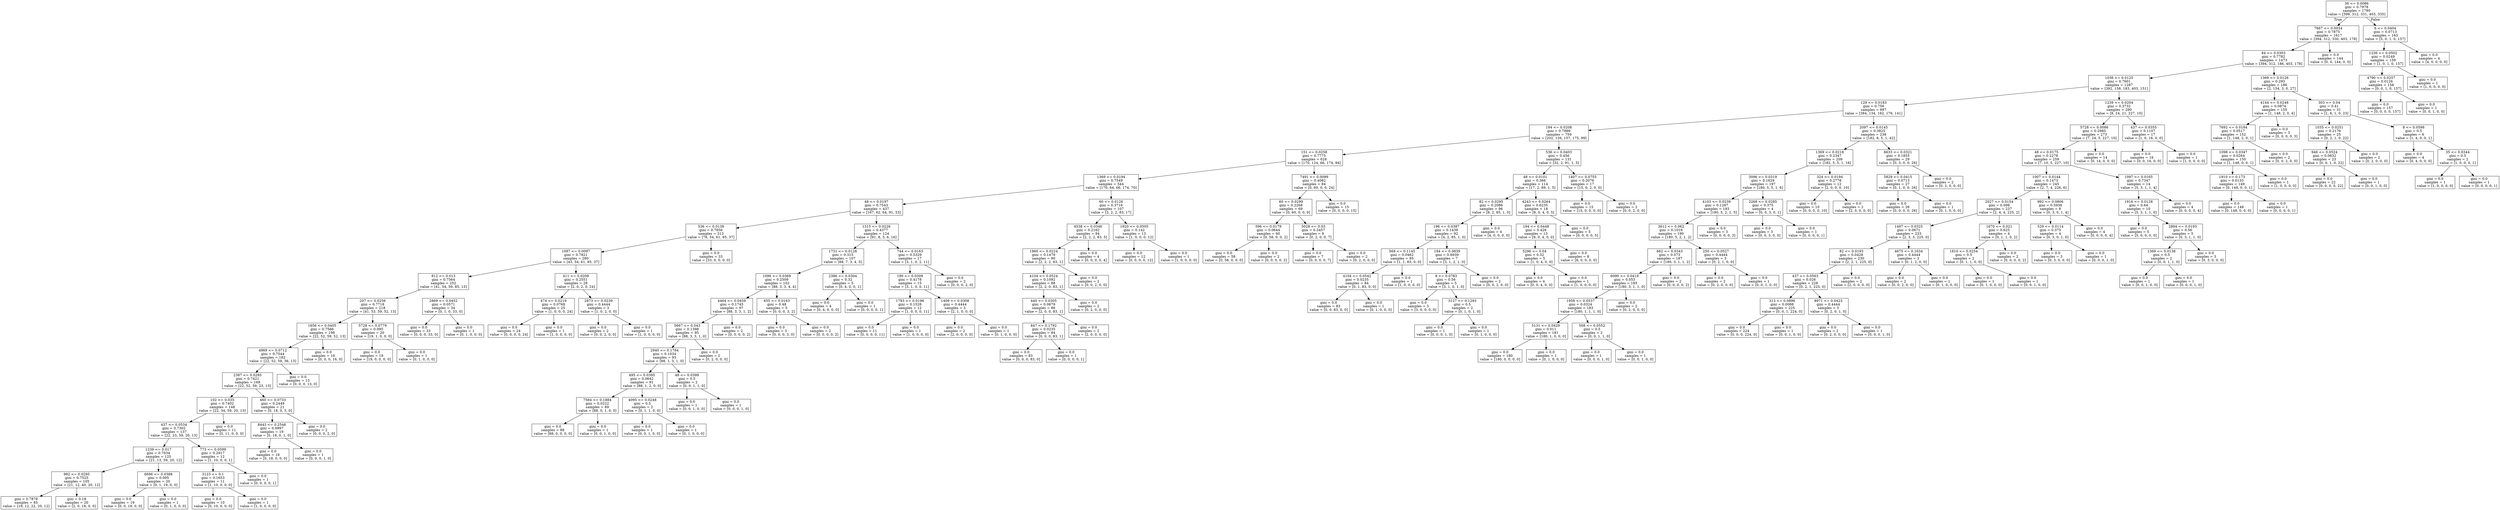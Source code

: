 digraph Tree {
node [shape=box] ;
0 [label="36 <= 0.0086\ngini = 0.7978\nsamples = 1780\nvalue = [399, 312, 331, 403, 335]"] ;
1 [label="7667 <= 0.0034\ngini = 0.7875\nsamples = 1617\nvalue = [394, 312, 330, 403, 178]"] ;
0 -> 1 [labeldistance=2.5, labelangle=45, headlabel="True"] ;
2 [label="84 <= 0.0303\ngini = 0.7782\nsamples = 1473\nvalue = [394, 312, 186, 403, 178]"] ;
1 -> 2 ;
3 [label="1036 <= 0.0125\ngini = 0.7601\nsamples = 1287\nvalue = [392, 158, 183, 403, 151]"] ;
2 -> 3 ;
4 [label="129 <= 0.0183\ngini = 0.756\nsamples = 997\nvalue = [384, 134, 162, 176, 141]"] ;
3 -> 4 ;
5 [label="194 <= 0.0208\ngini = 0.7886\nsamples = 759\nvalue = [202, 126, 157, 175, 99]"] ;
4 -> 5 ;
6 [label="151 <= 0.0258\ngini = 0.7775\nsamples = 628\nvalue = [170, 124, 66, 174, 94]"] ;
5 -> 6 ;
7 [label="1369 <= 0.0194\ngini = 0.7549\nsamples = 544\nvalue = [170, 64, 66, 174, 70]"] ;
6 -> 7 ;
8 [label="48 <= 0.0197\ngini = 0.7543\nsamples = 437\nvalue = [167, 62, 64, 91, 53]"] ;
7 -> 8 ;
9 [label="536 <= 0.0138\ngini = 0.7856\nsamples = 313\nvalue = [76, 54, 61, 85, 37]"] ;
8 -> 9 ;
10 [label="1097 <= 0.0097\ngini = 0.7821\nsamples = 280\nvalue = [43, 54, 61, 85, 37]"] ;
9 -> 10 ;
11 [label="812 <= 0.013\ngini = 0.7564\nsamples = 252\nvalue = [41, 54, 59, 85, 13]"] ;
10 -> 11 ;
12 [label="207 <= 0.0256\ngini = 0.7718\nsamples = 218\nvalue = [41, 53, 59, 52, 13]"] ;
11 -> 12 ;
13 [label="1656 <= 0.0405\ngini = 0.7566\nsamples = 198\nvalue = [22, 52, 59, 52, 13]"] ;
12 -> 13 ;
14 [label="4969 <= 0.0712\ngini = 0.7544\nsamples = 182\nvalue = [22, 52, 59, 36, 13]"] ;
13 -> 14 ;
15 [label="2387 <= 0.0285\ngini = 0.7421\nsamples = 169\nvalue = [22, 52, 59, 23, 13]"] ;
14 -> 15 ;
16 [label="102 <= 0.035\ngini = 0.7402\nsamples = 148\nvalue = [22, 34, 59, 20, 13]"] ;
15 -> 16 ;
17 [label="437 <= 0.0534\ngini = 0.7302\nsamples = 137\nvalue = [22, 23, 59, 20, 13]"] ;
16 -> 17 ;
18 [label="1239 <= 0.017\ngini = 0.7034\nsamples = 125\nvalue = [21, 13, 59, 20, 12]"] ;
17 -> 18 ;
19 [label="982 <= 0.0295\ngini = 0.7525\nsamples = 105\nvalue = [21, 12, 40, 20, 12]"] ;
18 -> 19 ;
20 [label="gini = 0.7878\nsamples = 85\nvalue = [19, 12, 22, 20, 12]"] ;
19 -> 20 ;
21 [label="gini = 0.18\nsamples = 20\nvalue = [2, 0, 18, 0, 0]"] ;
19 -> 21 ;
22 [label="6696 <= 0.0388\ngini = 0.095\nsamples = 20\nvalue = [0, 1, 19, 0, 0]"] ;
18 -> 22 ;
23 [label="gini = 0.0\nsamples = 19\nvalue = [0, 0, 19, 0, 0]"] ;
22 -> 23 ;
24 [label="gini = 0.0\nsamples = 1\nvalue = [0, 1, 0, 0, 0]"] ;
22 -> 24 ;
25 [label="773 <= 0.0599\ngini = 0.2917\nsamples = 12\nvalue = [1, 10, 0, 0, 1]"] ;
17 -> 25 ;
26 [label="3123 <= 0.1\ngini = 0.1653\nsamples = 11\nvalue = [1, 10, 0, 0, 0]"] ;
25 -> 26 ;
27 [label="gini = 0.0\nsamples = 10\nvalue = [0, 10, 0, 0, 0]"] ;
26 -> 27 ;
28 [label="gini = 0.0\nsamples = 1\nvalue = [1, 0, 0, 0, 0]"] ;
26 -> 28 ;
29 [label="gini = 0.0\nsamples = 1\nvalue = [0, 0, 0, 0, 1]"] ;
25 -> 29 ;
30 [label="gini = 0.0\nsamples = 11\nvalue = [0, 11, 0, 0, 0]"] ;
16 -> 30 ;
31 [label="460 <= 0.0733\ngini = 0.2449\nsamples = 21\nvalue = [0, 18, 0, 3, 0]"] ;
15 -> 31 ;
32 [label="8443 <= 0.2546\ngini = 0.0997\nsamples = 19\nvalue = [0, 18, 0, 1, 0]"] ;
31 -> 32 ;
33 [label="gini = 0.0\nsamples = 18\nvalue = [0, 18, 0, 0, 0]"] ;
32 -> 33 ;
34 [label="gini = 0.0\nsamples = 1\nvalue = [0, 0, 0, 1, 0]"] ;
32 -> 34 ;
35 [label="gini = 0.0\nsamples = 2\nvalue = [0, 0, 0, 2, 0]"] ;
31 -> 35 ;
36 [label="gini = 0.0\nsamples = 13\nvalue = [0, 0, 0, 13, 0]"] ;
14 -> 36 ;
37 [label="gini = 0.0\nsamples = 16\nvalue = [0, 0, 0, 16, 0]"] ;
13 -> 37 ;
38 [label="5728 <= 0.0779\ngini = 0.095\nsamples = 20\nvalue = [19, 1, 0, 0, 0]"] ;
12 -> 38 ;
39 [label="gini = 0.0\nsamples = 19\nvalue = [19, 0, 0, 0, 0]"] ;
38 -> 39 ;
40 [label="gini = 0.0\nsamples = 1\nvalue = [0, 1, 0, 0, 0]"] ;
38 -> 40 ;
41 [label="2869 <= 0.0452\ngini = 0.0571\nsamples = 34\nvalue = [0, 1, 0, 33, 0]"] ;
11 -> 41 ;
42 [label="gini = 0.0\nsamples = 33\nvalue = [0, 0, 0, 33, 0]"] ;
41 -> 42 ;
43 [label="gini = 0.0\nsamples = 1\nvalue = [0, 1, 0, 0, 0]"] ;
41 -> 43 ;
44 [label="411 <= 0.0209\ngini = 0.2551\nsamples = 28\nvalue = [2, 0, 2, 0, 24]"] ;
10 -> 44 ;
45 [label="474 <= 0.0219\ngini = 0.0768\nsamples = 25\nvalue = [1, 0, 0, 0, 24]"] ;
44 -> 45 ;
46 [label="gini = 0.0\nsamples = 24\nvalue = [0, 0, 0, 0, 24]"] ;
45 -> 46 ;
47 [label="gini = 0.0\nsamples = 1\nvalue = [1, 0, 0, 0, 0]"] ;
45 -> 47 ;
48 [label="2873 <= 0.0239\ngini = 0.4444\nsamples = 3\nvalue = [1, 0, 2, 0, 0]"] ;
44 -> 48 ;
49 [label="gini = 0.0\nsamples = 2\nvalue = [0, 0, 2, 0, 0]"] ;
48 -> 49 ;
50 [label="gini = 0.0\nsamples = 1\nvalue = [1, 0, 0, 0, 0]"] ;
48 -> 50 ;
51 [label="gini = 0.0\nsamples = 33\nvalue = [33, 0, 0, 0, 0]"] ;
9 -> 51 ;
52 [label="1315 <= 0.0226\ngini = 0.4377\nsamples = 124\nvalue = [91, 8, 3, 6, 16]"] ;
8 -> 52 ;
53 [label="1731 <= 0.0128\ngini = 0.315\nsamples = 107\nvalue = [88, 7, 3, 4, 5]"] ;
52 -> 53 ;
54 [label="1096 <= 0.0369\ngini = 0.2509\nsamples = 102\nvalue = [88, 3, 3, 4, 4]"] ;
53 -> 54 ;
55 [label="4464 <= 0.0459\ngini = 0.1745\nsamples = 97\nvalue = [88, 3, 3, 1, 2]"] ;
54 -> 55 ;
56 [label="5667 <= 0.043\ngini = 0.1398\nsamples = 95\nvalue = [88, 3, 3, 1, 0]"] ;
55 -> 56 ;
57 [label="2940 <= 0.1784\ngini = 0.1034\nsamples = 93\nvalue = [88, 1, 3, 1, 0]"] ;
56 -> 57 ;
58 [label="495 <= 0.0395\ngini = 0.0642\nsamples = 91\nvalue = [88, 1, 2, 0, 0]"] ;
57 -> 58 ;
59 [label="7564 <= 0.1884\ngini = 0.0222\nsamples = 89\nvalue = [88, 0, 1, 0, 0]"] ;
58 -> 59 ;
60 [label="gini = 0.0\nsamples = 88\nvalue = [88, 0, 0, 0, 0]"] ;
59 -> 60 ;
61 [label="gini = 0.0\nsamples = 1\nvalue = [0, 0, 1, 0, 0]"] ;
59 -> 61 ;
62 [label="4095 <= 0.0248\ngini = 0.5\nsamples = 2\nvalue = [0, 1, 1, 0, 0]"] ;
58 -> 62 ;
63 [label="gini = 0.0\nsamples = 1\nvalue = [0, 0, 1, 0, 0]"] ;
62 -> 63 ;
64 [label="gini = 0.0\nsamples = 1\nvalue = [0, 1, 0, 0, 0]"] ;
62 -> 64 ;
65 [label="48 <= 0.0399\ngini = 0.5\nsamples = 2\nvalue = [0, 0, 1, 1, 0]"] ;
57 -> 65 ;
66 [label="gini = 0.0\nsamples = 1\nvalue = [0, 0, 1, 0, 0]"] ;
65 -> 66 ;
67 [label="gini = 0.0\nsamples = 1\nvalue = [0, 0, 0, 1, 0]"] ;
65 -> 67 ;
68 [label="gini = 0.0\nsamples = 2\nvalue = [0, 2, 0, 0, 0]"] ;
56 -> 68 ;
69 [label="gini = 0.0\nsamples = 2\nvalue = [0, 0, 0, 0, 2]"] ;
55 -> 69 ;
70 [label="655 <= 0.0163\ngini = 0.48\nsamples = 5\nvalue = [0, 0, 0, 3, 2]"] ;
54 -> 70 ;
71 [label="gini = 0.0\nsamples = 3\nvalue = [0, 0, 0, 3, 0]"] ;
70 -> 71 ;
72 [label="gini = 0.0\nsamples = 2\nvalue = [0, 0, 0, 0, 2]"] ;
70 -> 72 ;
73 [label="2386 <= 0.0304\ngini = 0.32\nsamples = 5\nvalue = [0, 4, 0, 0, 1]"] ;
53 -> 73 ;
74 [label="gini = 0.0\nsamples = 4\nvalue = [0, 4, 0, 0, 0]"] ;
73 -> 74 ;
75 [label="gini = 0.0\nsamples = 1\nvalue = [0, 0, 0, 0, 1]"] ;
73 -> 75 ;
76 [label="744 <= 0.0163\ngini = 0.5329\nsamples = 17\nvalue = [3, 1, 0, 2, 11]"] ;
52 -> 76 ;
77 [label="190 <= 0.0309\ngini = 0.4178\nsamples = 15\nvalue = [3, 1, 0, 0, 11]"] ;
76 -> 77 ;
78 [label="1793 <= 0.0196\ngini = 0.1528\nsamples = 12\nvalue = [1, 0, 0, 0, 11]"] ;
77 -> 78 ;
79 [label="gini = 0.0\nsamples = 11\nvalue = [0, 0, 0, 0, 11]"] ;
78 -> 79 ;
80 [label="gini = 0.0\nsamples = 1\nvalue = [1, 0, 0, 0, 0]"] ;
78 -> 80 ;
81 [label="1409 <= 0.0308\ngini = 0.4444\nsamples = 3\nvalue = [2, 1, 0, 0, 0]"] ;
77 -> 81 ;
82 [label="gini = 0.0\nsamples = 2\nvalue = [2, 0, 0, 0, 0]"] ;
81 -> 82 ;
83 [label="gini = 0.0\nsamples = 1\nvalue = [0, 1, 0, 0, 0]"] ;
81 -> 83 ;
84 [label="gini = 0.0\nsamples = 2\nvalue = [0, 0, 0, 2, 0]"] ;
76 -> 84 ;
85 [label="60 <= 0.0126\ngini = 0.3716\nsamples = 107\nvalue = [3, 2, 2, 83, 17]"] ;
7 -> 85 ;
86 [label="4538 <= 0.0346\ngini = 0.2162\nsamples = 94\nvalue = [2, 2, 2, 83, 5]"] ;
85 -> 86 ;
87 [label="1960 <= 0.0224\ngini = 0.1479\nsamples = 90\nvalue = [2, 2, 2, 83, 1]"] ;
86 -> 87 ;
88 [label="4104 <= 0.0524\ngini = 0.1092\nsamples = 88\nvalue = [2, 2, 0, 83, 1]"] ;
87 -> 88 ;
89 [label="440 <= 0.0305\ngini = 0.0679\nsamples = 86\nvalue = [2, 0, 0, 83, 1]"] ;
88 -> 89 ;
90 [label="847 <= 0.1792\ngini = 0.0235\nsamples = 84\nvalue = [0, 0, 0, 83, 1]"] ;
89 -> 90 ;
91 [label="gini = 0.0\nsamples = 83\nvalue = [0, 0, 0, 83, 0]"] ;
90 -> 91 ;
92 [label="gini = 0.0\nsamples = 1\nvalue = [0, 0, 0, 0, 1]"] ;
90 -> 92 ;
93 [label="gini = 0.0\nsamples = 2\nvalue = [2, 0, 0, 0, 0]"] ;
89 -> 93 ;
94 [label="gini = 0.0\nsamples = 2\nvalue = [0, 2, 0, 0, 0]"] ;
88 -> 94 ;
95 [label="gini = 0.0\nsamples = 2\nvalue = [0, 0, 2, 0, 0]"] ;
87 -> 95 ;
96 [label="gini = 0.0\nsamples = 4\nvalue = [0, 0, 0, 0, 4]"] ;
86 -> 96 ;
97 [label="1920 <= 0.0505\ngini = 0.142\nsamples = 13\nvalue = [1, 0, 0, 0, 12]"] ;
85 -> 97 ;
98 [label="gini = 0.0\nsamples = 12\nvalue = [0, 0, 0, 0, 12]"] ;
97 -> 98 ;
99 [label="gini = 0.0\nsamples = 1\nvalue = [1, 0, 0, 0, 0]"] ;
97 -> 99 ;
100 [label="7491 <= 0.0099\ngini = 0.4082\nsamples = 84\nvalue = [0, 60, 0, 0, 24]"] ;
6 -> 100 ;
101 [label="60 <= 0.0299\ngini = 0.2268\nsamples = 69\nvalue = [0, 60, 0, 0, 9]"] ;
100 -> 101 ;
102 [label="596 <= 0.0179\ngini = 0.0644\nsamples = 60\nvalue = [0, 58, 0, 0, 2]"] ;
101 -> 102 ;
103 [label="gini = 0.0\nsamples = 58\nvalue = [0, 58, 0, 0, 0]"] ;
102 -> 103 ;
104 [label="gini = 0.0\nsamples = 2\nvalue = [0, 0, 0, 0, 2]"] ;
102 -> 104 ;
105 [label="5028 <= 0.03\ngini = 0.3457\nsamples = 9\nvalue = [0, 2, 0, 0, 7]"] ;
101 -> 105 ;
106 [label="gini = 0.0\nsamples = 7\nvalue = [0, 0, 0, 0, 7]"] ;
105 -> 106 ;
107 [label="gini = 0.0\nsamples = 2\nvalue = [0, 2, 0, 0, 0]"] ;
105 -> 107 ;
108 [label="gini = 0.0\nsamples = 15\nvalue = [0, 0, 0, 0, 15]"] ;
100 -> 108 ;
109 [label="536 <= 0.0403\ngini = 0.456\nsamples = 131\nvalue = [32, 2, 91, 1, 5]"] ;
5 -> 109 ;
110 [label="48 <= 0.0101\ngini = 0.366\nsamples = 114\nvalue = [17, 2, 89, 1, 5]"] ;
109 -> 110 ;
111 [label="82 <= 0.0295\ngini = 0.2086\nsamples = 96\nvalue = [8, 2, 85, 1, 0]"] ;
110 -> 111 ;
112 [label="196 <= 0.0387\ngini = 0.1439\nsamples = 92\nvalue = [4, 2, 85, 1, 0]"] ;
111 -> 112 ;
113 [label="569 <= 0.1145\ngini = 0.0462\nsamples = 85\nvalue = [1, 1, 83, 0, 0]"] ;
112 -> 113 ;
114 [label="4104 <= 0.0542\ngini = 0.0235\nsamples = 84\nvalue = [0, 1, 83, 0, 0]"] ;
113 -> 114 ;
115 [label="gini = 0.0\nsamples = 83\nvalue = [0, 0, 83, 0, 0]"] ;
114 -> 115 ;
116 [label="gini = 0.0\nsamples = 1\nvalue = [0, 1, 0, 0, 0]"] ;
114 -> 116 ;
117 [label="gini = 0.0\nsamples = 1\nvalue = [1, 0, 0, 0, 0]"] ;
113 -> 117 ;
118 [label="194 <= 0.0839\ngini = 0.6939\nsamples = 7\nvalue = [3, 1, 2, 1, 0]"] ;
112 -> 118 ;
119 [label="8 <= 0.0783\ngini = 0.56\nsamples = 5\nvalue = [3, 1, 0, 1, 0]"] ;
118 -> 119 ;
120 [label="gini = 0.0\nsamples = 3\nvalue = [3, 0, 0, 0, 0]"] ;
119 -> 120 ;
121 [label="3127 <= 0.1293\ngini = 0.5\nsamples = 2\nvalue = [0, 1, 0, 1, 0]"] ;
119 -> 121 ;
122 [label="gini = 0.0\nsamples = 1\nvalue = [0, 0, 0, 1, 0]"] ;
121 -> 122 ;
123 [label="gini = 0.0\nsamples = 1\nvalue = [0, 1, 0, 0, 0]"] ;
121 -> 123 ;
124 [label="gini = 0.0\nsamples = 2\nvalue = [0, 0, 2, 0, 0]"] ;
118 -> 124 ;
125 [label="gini = 0.0\nsamples = 4\nvalue = [4, 0, 0, 0, 0]"] ;
111 -> 125 ;
126 [label="4243 <= 0.0264\ngini = 0.6235\nsamples = 18\nvalue = [9, 0, 4, 0, 5]"] ;
110 -> 126 ;
127 [label="194 <= 0.0448\ngini = 0.426\nsamples = 13\nvalue = [9, 0, 4, 0, 0]"] ;
126 -> 127 ;
128 [label="5296 <= 0.04\ngini = 0.32\nsamples = 5\nvalue = [1, 0, 4, 0, 0]"] ;
127 -> 128 ;
129 [label="gini = 0.0\nsamples = 4\nvalue = [0, 0, 4, 0, 0]"] ;
128 -> 129 ;
130 [label="gini = 0.0\nsamples = 1\nvalue = [1, 0, 0, 0, 0]"] ;
128 -> 130 ;
131 [label="gini = 0.0\nsamples = 8\nvalue = [8, 0, 0, 0, 0]"] ;
127 -> 131 ;
132 [label="gini = 0.0\nsamples = 5\nvalue = [0, 0, 0, 0, 5]"] ;
126 -> 132 ;
133 [label="1407 <= 0.0755\ngini = 0.2076\nsamples = 17\nvalue = [15, 0, 2, 0, 0]"] ;
109 -> 133 ;
134 [label="gini = 0.0\nsamples = 15\nvalue = [15, 0, 0, 0, 0]"] ;
133 -> 134 ;
135 [label="gini = 0.0\nsamples = 2\nvalue = [0, 0, 2, 0, 0]"] ;
133 -> 135 ;
136 [label="2097 <= 0.0145\ngini = 0.3825\nsamples = 238\nvalue = [182, 8, 5, 1, 42]"] ;
4 -> 136 ;
137 [label="1369 <= 0.0218\ngini = 0.2347\nsamples = 209\nvalue = [182, 5, 5, 1, 16]"] ;
136 -> 137 ;
138 [label="3096 <= 0.0319\ngini = 0.1629\nsamples = 197\nvalue = [180, 5, 5, 1, 6]"] ;
137 -> 138 ;
139 [label="4103 <= 0.0239\ngini = 0.1287\nsamples = 193\nvalue = [180, 5, 2, 1, 5]"] ;
138 -> 139 ;
140 [label="3612 <= 0.062\ngini = 0.1016\nsamples = 190\nvalue = [180, 5, 2, 1, 2]"] ;
139 -> 140 ;
141 [label="662 <= 0.0343\ngini = 0.073\nsamples = 187\nvalue = [180, 3, 1, 1, 2]"] ;
140 -> 141 ;
142 [label="6090 <= 0.0419\ngini = 0.053\nsamples = 185\nvalue = [180, 3, 1, 1, 0]"] ;
141 -> 142 ;
143 [label="1958 <= 0.0537\ngini = 0.0324\nsamples = 183\nvalue = [180, 1, 1, 1, 0]"] ;
142 -> 143 ;
144 [label="5131 <= 0.0429\ngini = 0.011\nsamples = 181\nvalue = [180, 1, 0, 0, 0]"] ;
143 -> 144 ;
145 [label="gini = 0.0\nsamples = 180\nvalue = [180, 0, 0, 0, 0]"] ;
144 -> 145 ;
146 [label="gini = 0.0\nsamples = 1\nvalue = [0, 1, 0, 0, 0]"] ;
144 -> 146 ;
147 [label="508 <= 0.0552\ngini = 0.5\nsamples = 2\nvalue = [0, 0, 1, 1, 0]"] ;
143 -> 147 ;
148 [label="gini = 0.0\nsamples = 1\nvalue = [0, 0, 0, 1, 0]"] ;
147 -> 148 ;
149 [label="gini = 0.0\nsamples = 1\nvalue = [0, 0, 1, 0, 0]"] ;
147 -> 149 ;
150 [label="gini = 0.0\nsamples = 2\nvalue = [0, 2, 0, 0, 0]"] ;
142 -> 150 ;
151 [label="gini = 0.0\nsamples = 2\nvalue = [0, 0, 0, 0, 2]"] ;
141 -> 151 ;
152 [label="250 <= 0.0527\ngini = 0.4444\nsamples = 3\nvalue = [0, 2, 1, 0, 0]"] ;
140 -> 152 ;
153 [label="gini = 0.0\nsamples = 2\nvalue = [0, 2, 0, 0, 0]"] ;
152 -> 153 ;
154 [label="gini = 0.0\nsamples = 1\nvalue = [0, 0, 1, 0, 0]"] ;
152 -> 154 ;
155 [label="gini = 0.0\nsamples = 3\nvalue = [0, 0, 0, 0, 3]"] ;
139 -> 155 ;
156 [label="2268 <= 0.0285\ngini = 0.375\nsamples = 4\nvalue = [0, 0, 3, 0, 1]"] ;
138 -> 156 ;
157 [label="gini = 0.0\nsamples = 3\nvalue = [0, 0, 3, 0, 0]"] ;
156 -> 157 ;
158 [label="gini = 0.0\nsamples = 1\nvalue = [0, 0, 0, 0, 1]"] ;
156 -> 158 ;
159 [label="324 <= 0.0194\ngini = 0.2778\nsamples = 12\nvalue = [2, 0, 0, 0, 10]"] ;
137 -> 159 ;
160 [label="gini = 0.0\nsamples = 10\nvalue = [0, 0, 0, 0, 10]"] ;
159 -> 160 ;
161 [label="gini = 0.0\nsamples = 2\nvalue = [2, 0, 0, 0, 0]"] ;
159 -> 161 ;
162 [label="6633 <= 0.0321\ngini = 0.1855\nsamples = 29\nvalue = [0, 3, 0, 0, 26]"] ;
136 -> 162 ;
163 [label="5829 <= 0.0415\ngini = 0.0713\nsamples = 27\nvalue = [0, 1, 0, 0, 26]"] ;
162 -> 163 ;
164 [label="gini = 0.0\nsamples = 26\nvalue = [0, 0, 0, 0, 26]"] ;
163 -> 164 ;
165 [label="gini = 0.0\nsamples = 1\nvalue = [0, 1, 0, 0, 0]"] ;
163 -> 165 ;
166 [label="gini = 0.0\nsamples = 2\nvalue = [0, 2, 0, 0, 0]"] ;
162 -> 166 ;
167 [label="1239 <= 0.0204\ngini = 0.3732\nsamples = 290\nvalue = [8, 24, 21, 227, 10]"] ;
3 -> 167 ;
168 [label="5728 <= 0.0086\ngini = 0.2985\nsamples = 273\nvalue = [7, 24, 5, 227, 10]"] ;
167 -> 168 ;
169 [label="48 <= 0.0175\ngini = 0.2278\nsamples = 259\nvalue = [7, 10, 5, 227, 10]"] ;
168 -> 169 ;
170 [label="1007 <= 0.0144\ngini = 0.1473\nsamples = 245\nvalue = [2, 7, 4, 226, 6]"] ;
169 -> 170 ;
171 [label="2027 <= 0.0154\ngini = 0.098\nsamples = 237\nvalue = [2, 4, 4, 225, 2]"] ;
170 -> 171 ;
172 [label="1497 <= 0.0325\ngini = 0.0671\nsamples = 233\nvalue = [2, 3, 3, 225, 0]"] ;
171 -> 172 ;
173 [label="82 <= 0.0193\ngini = 0.0428\nsamples = 230\nvalue = [2, 2, 1, 225, 0]"] ;
172 -> 173 ;
174 [label="437 <= 0.0563\ngini = 0.026\nsamples = 228\nvalue = [0, 2, 1, 225, 0]"] ;
173 -> 174 ;
175 [label="313 <= 0.0896\ngini = 0.0088\nsamples = 225\nvalue = [0, 0, 1, 224, 0]"] ;
174 -> 175 ;
176 [label="gini = 0.0\nsamples = 224\nvalue = [0, 0, 0, 224, 0]"] ;
175 -> 176 ;
177 [label="gini = 0.0\nsamples = 1\nvalue = [0, 0, 1, 0, 0]"] ;
175 -> 177 ;
178 [label="8971 <= 0.0423\ngini = 0.4444\nsamples = 3\nvalue = [0, 2, 0, 1, 0]"] ;
174 -> 178 ;
179 [label="gini = 0.0\nsamples = 2\nvalue = [0, 2, 0, 0, 0]"] ;
178 -> 179 ;
180 [label="gini = 0.0\nsamples = 1\nvalue = [0, 0, 0, 1, 0]"] ;
178 -> 180 ;
181 [label="gini = 0.0\nsamples = 2\nvalue = [2, 0, 0, 0, 0]"] ;
173 -> 181 ;
182 [label="4675 <= 0.1634\ngini = 0.4444\nsamples = 3\nvalue = [0, 1, 2, 0, 0]"] ;
172 -> 182 ;
183 [label="gini = 0.0\nsamples = 2\nvalue = [0, 0, 2, 0, 0]"] ;
182 -> 183 ;
184 [label="gini = 0.0\nsamples = 1\nvalue = [0, 1, 0, 0, 0]"] ;
182 -> 184 ;
185 [label="1670 <= 0.021\ngini = 0.625\nsamples = 4\nvalue = [0, 1, 1, 0, 2]"] ;
171 -> 185 ;
186 [label="1810 <= 0.0254\ngini = 0.5\nsamples = 2\nvalue = [0, 1, 1, 0, 0]"] ;
185 -> 186 ;
187 [label="gini = 0.0\nsamples = 1\nvalue = [0, 1, 0, 0, 0]"] ;
186 -> 187 ;
188 [label="gini = 0.0\nsamples = 1\nvalue = [0, 0, 1, 0, 0]"] ;
186 -> 188 ;
189 [label="gini = 0.0\nsamples = 2\nvalue = [0, 0, 0, 0, 2]"] ;
185 -> 189 ;
190 [label="992 <= 0.0806\ngini = 0.5938\nsamples = 8\nvalue = [0, 3, 0, 1, 4]"] ;
170 -> 190 ;
191 [label="529 <= 0.0114\ngini = 0.375\nsamples = 4\nvalue = [0, 3, 0, 1, 0]"] ;
190 -> 191 ;
192 [label="gini = 0.0\nsamples = 3\nvalue = [0, 3, 0, 0, 0]"] ;
191 -> 192 ;
193 [label="gini = 0.0\nsamples = 1\nvalue = [0, 0, 0, 1, 0]"] ;
191 -> 193 ;
194 [label="gini = 0.0\nsamples = 4\nvalue = [0, 0, 0, 0, 4]"] ;
190 -> 194 ;
195 [label="1097 <= 0.0165\ngini = 0.7347\nsamples = 14\nvalue = [5, 3, 1, 1, 4]"] ;
169 -> 195 ;
196 [label="1916 <= 0.0128\ngini = 0.64\nsamples = 10\nvalue = [5, 3, 1, 1, 0]"] ;
195 -> 196 ;
197 [label="gini = 0.0\nsamples = 5\nvalue = [5, 0, 0, 0, 0]"] ;
196 -> 197 ;
198 [label="2894 <= 0.0193\ngini = 0.56\nsamples = 5\nvalue = [0, 3, 1, 1, 0]"] ;
196 -> 198 ;
199 [label="1369 <= 0.0138\ngini = 0.5\nsamples = 2\nvalue = [0, 0, 1, 1, 0]"] ;
198 -> 199 ;
200 [label="gini = 0.0\nsamples = 1\nvalue = [0, 0, 1, 0, 0]"] ;
199 -> 200 ;
201 [label="gini = 0.0\nsamples = 1\nvalue = [0, 0, 0, 1, 0]"] ;
199 -> 201 ;
202 [label="gini = 0.0\nsamples = 3\nvalue = [0, 3, 0, 0, 0]"] ;
198 -> 202 ;
203 [label="gini = 0.0\nsamples = 4\nvalue = [0, 0, 0, 0, 4]"] ;
195 -> 203 ;
204 [label="gini = 0.0\nsamples = 14\nvalue = [0, 14, 0, 0, 0]"] ;
168 -> 204 ;
205 [label="437 <= 0.0355\ngini = 0.1107\nsamples = 17\nvalue = [1, 0, 16, 0, 0]"] ;
167 -> 205 ;
206 [label="gini = 0.0\nsamples = 16\nvalue = [0, 0, 16, 0, 0]"] ;
205 -> 206 ;
207 [label="gini = 0.0\nsamples = 1\nvalue = [1, 0, 0, 0, 0]"] ;
205 -> 207 ;
208 [label="1369 <= 0.0126\ngini = 0.293\nsamples = 186\nvalue = [2, 154, 3, 0, 27]"] ;
2 -> 208 ;
209 [label="4144 <= 0.0248\ngini = 0.0874\nsamples = 155\nvalue = [1, 148, 2, 0, 4]"] ;
208 -> 209 ;
210 [label="7692 <= 0.0184\ngini = 0.0517\nsamples = 152\nvalue = [1, 148, 2, 0, 1]"] ;
209 -> 210 ;
211 [label="1098 <= 0.0347\ngini = 0.0264\nsamples = 150\nvalue = [1, 148, 0, 0, 1]"] ;
210 -> 211 ;
212 [label="1910 <= 0.173\ngini = 0.0133\nsamples = 149\nvalue = [0, 148, 0, 0, 1]"] ;
211 -> 212 ;
213 [label="gini = 0.0\nsamples = 148\nvalue = [0, 148, 0, 0, 0]"] ;
212 -> 213 ;
214 [label="gini = 0.0\nsamples = 1\nvalue = [0, 0, 0, 0, 1]"] ;
212 -> 214 ;
215 [label="gini = 0.0\nsamples = 1\nvalue = [1, 0, 0, 0, 0]"] ;
211 -> 215 ;
216 [label="gini = 0.0\nsamples = 2\nvalue = [0, 0, 2, 0, 0]"] ;
210 -> 216 ;
217 [label="gini = 0.0\nsamples = 3\nvalue = [0, 0, 0, 0, 3]"] ;
209 -> 217 ;
218 [label="303 <= 0.04\ngini = 0.41\nsamples = 31\nvalue = [1, 6, 1, 0, 23]"] ;
208 -> 218 ;
219 [label="1035 <= 0.0251\ngini = 0.2176\nsamples = 25\nvalue = [0, 2, 1, 0, 22]"] ;
218 -> 219 ;
220 [label="946 <= 0.0524\ngini = 0.0832\nsamples = 23\nvalue = [0, 0, 1, 0, 22]"] ;
219 -> 220 ;
221 [label="gini = 0.0\nsamples = 22\nvalue = [0, 0, 0, 0, 22]"] ;
220 -> 221 ;
222 [label="gini = 0.0\nsamples = 1\nvalue = [0, 0, 1, 0, 0]"] ;
220 -> 222 ;
223 [label="gini = 0.0\nsamples = 2\nvalue = [0, 2, 0, 0, 0]"] ;
219 -> 223 ;
224 [label="8 <= 0.0598\ngini = 0.5\nsamples = 6\nvalue = [1, 4, 0, 0, 1]"] ;
218 -> 224 ;
225 [label="gini = 0.0\nsamples = 4\nvalue = [0, 4, 0, 0, 0]"] ;
224 -> 225 ;
226 [label="35 <= 0.0344\ngini = 0.5\nsamples = 2\nvalue = [1, 0, 0, 0, 1]"] ;
224 -> 226 ;
227 [label="gini = 0.0\nsamples = 1\nvalue = [1, 0, 0, 0, 0]"] ;
226 -> 227 ;
228 [label="gini = 0.0\nsamples = 1\nvalue = [0, 0, 0, 0, 1]"] ;
226 -> 228 ;
229 [label="gini = 0.0\nsamples = 144\nvalue = [0, 0, 144, 0, 0]"] ;
1 -> 229 ;
230 [label="6 <= 0.0404\ngini = 0.0713\nsamples = 163\nvalue = [5, 0, 1, 0, 157]"] ;
0 -> 230 [labeldistance=2.5, labelangle=-45, headlabel="False"] ;
231 [label="1236 <= 0.0502\ngini = 0.0249\nsamples = 159\nvalue = [1, 0, 1, 0, 157]"] ;
230 -> 231 ;
232 [label="4790 <= 0.0257\ngini = 0.0126\nsamples = 158\nvalue = [0, 0, 1, 0, 157]"] ;
231 -> 232 ;
233 [label="gini = 0.0\nsamples = 157\nvalue = [0, 0, 0, 0, 157]"] ;
232 -> 233 ;
234 [label="gini = 0.0\nsamples = 1\nvalue = [0, 0, 1, 0, 0]"] ;
232 -> 234 ;
235 [label="gini = 0.0\nsamples = 1\nvalue = [1, 0, 0, 0, 0]"] ;
231 -> 235 ;
236 [label="gini = 0.0\nsamples = 4\nvalue = [4, 0, 0, 0, 0]"] ;
230 -> 236 ;
}
